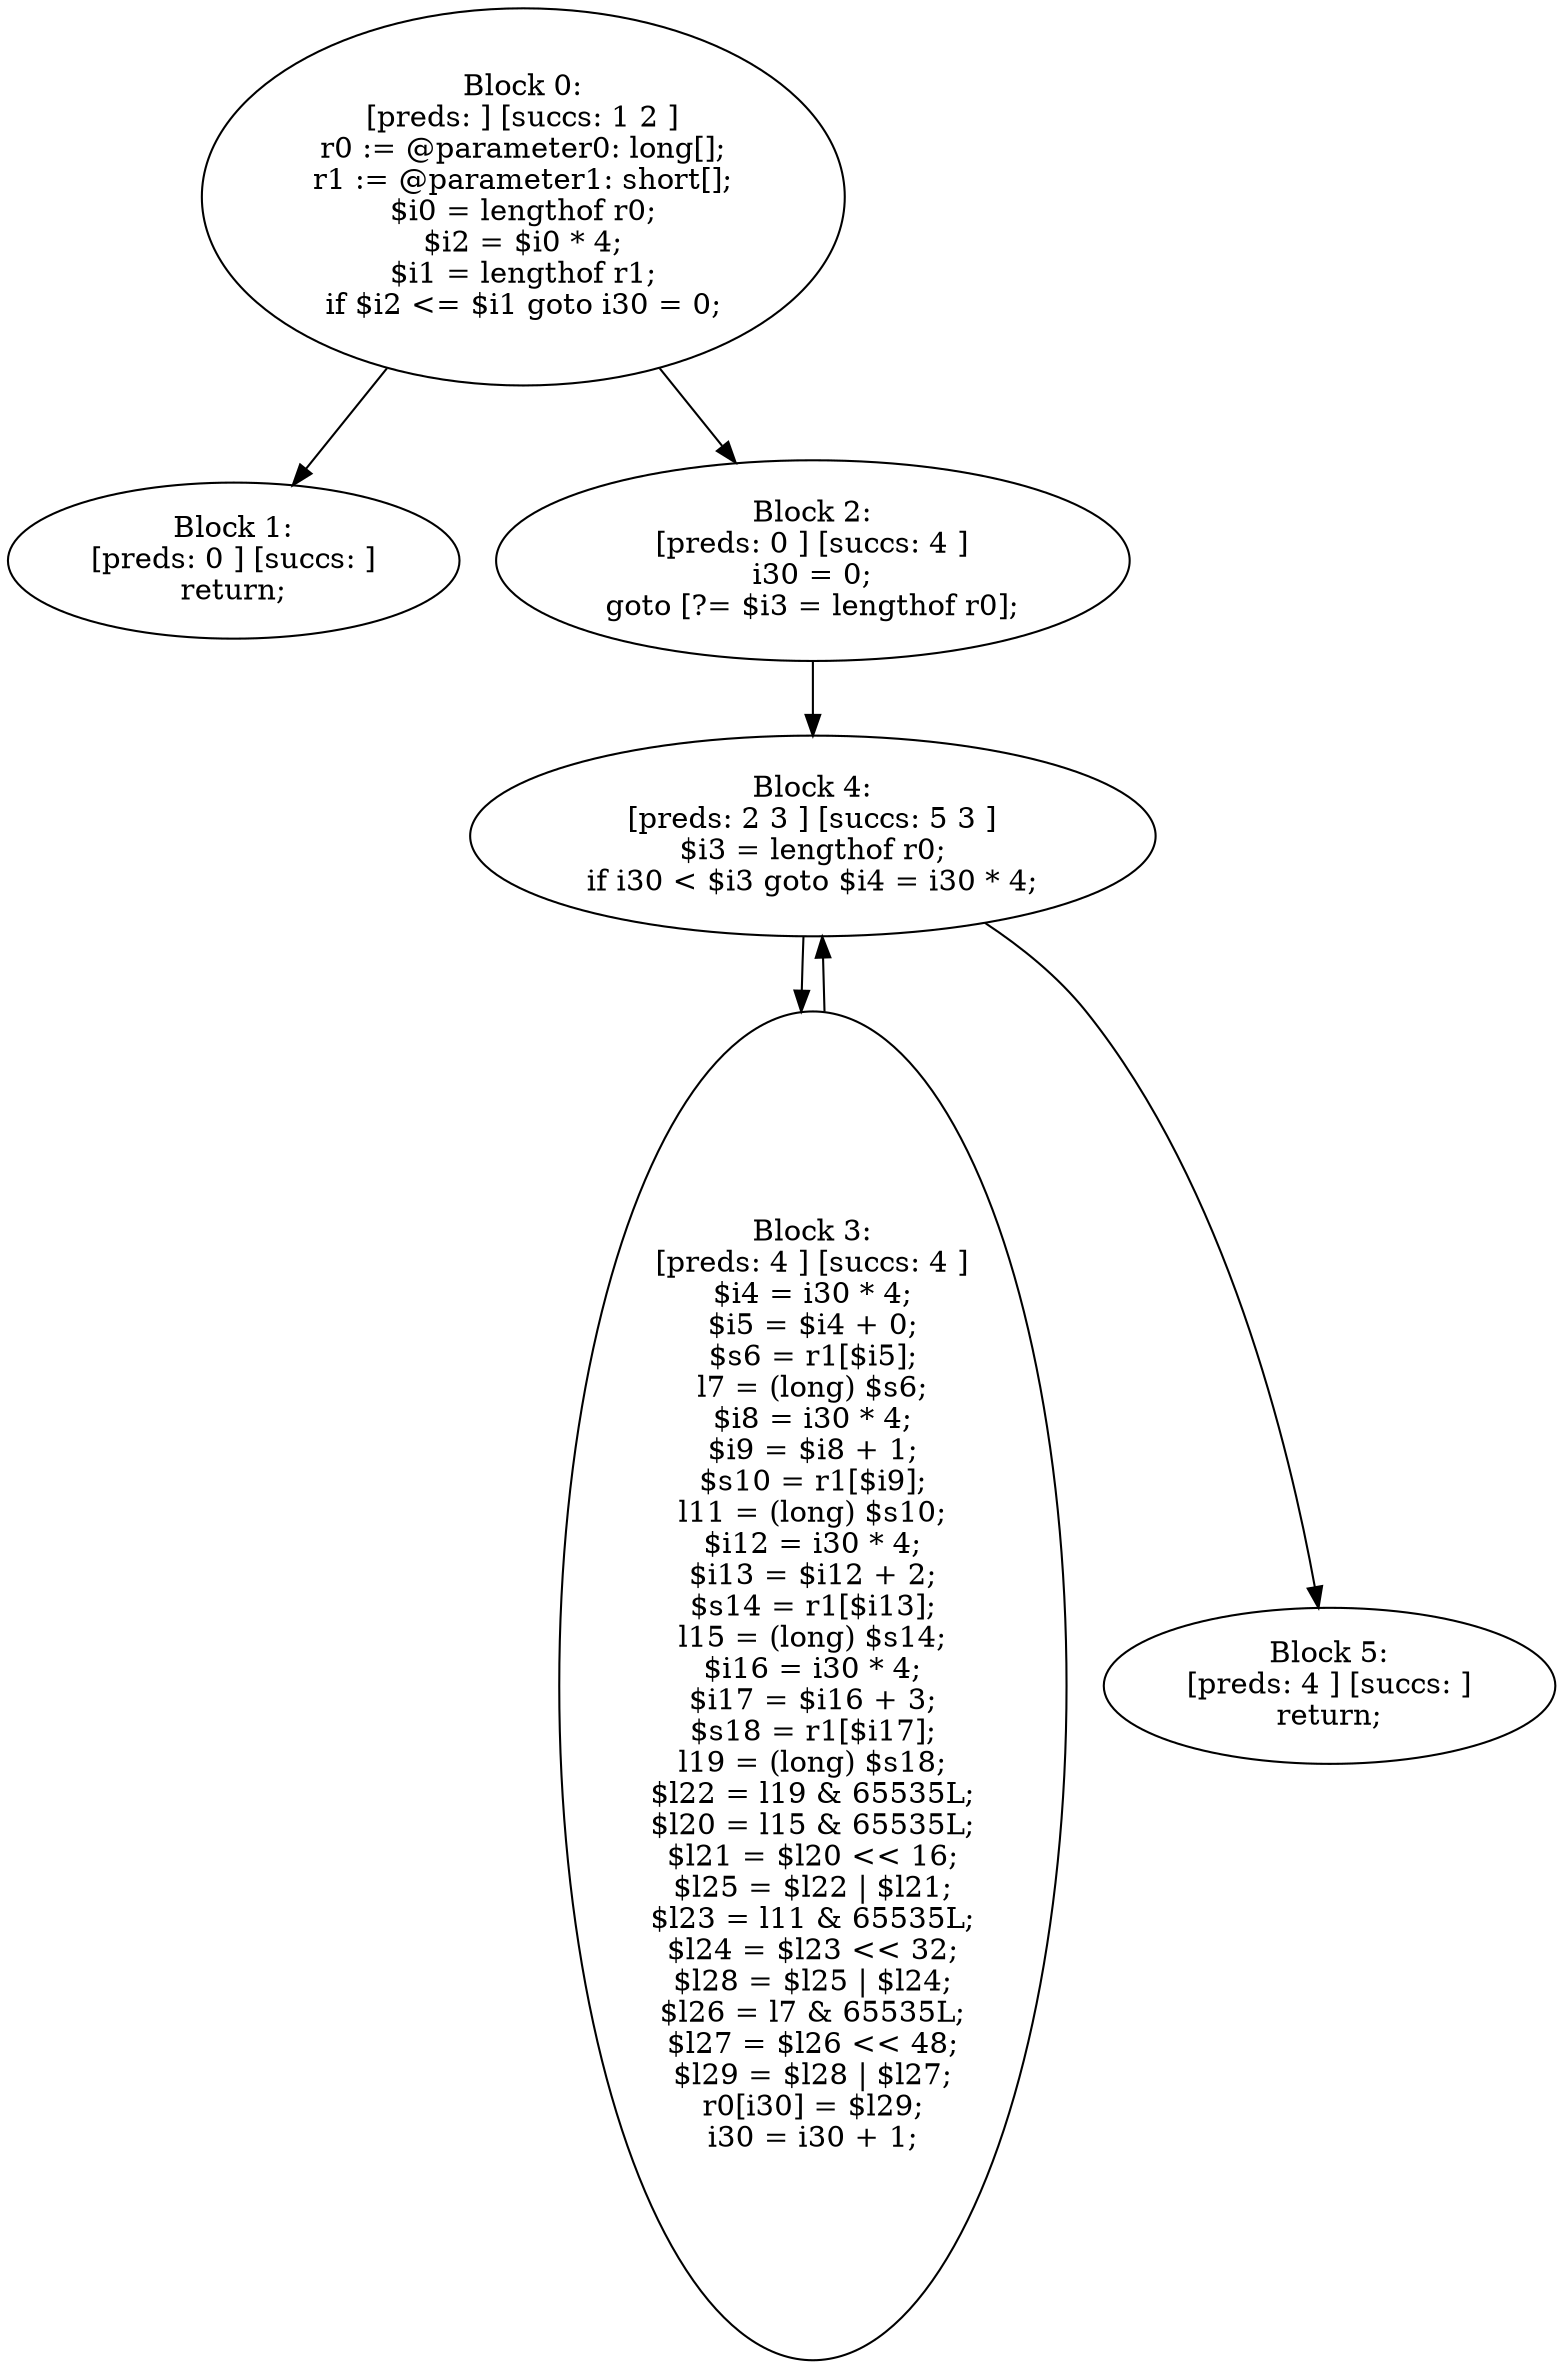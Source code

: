 digraph "unitGraph" {
    "Block 0:
[preds: ] [succs: 1 2 ]
r0 := @parameter0: long[];
r1 := @parameter1: short[];
$i0 = lengthof r0;
$i2 = $i0 * 4;
$i1 = lengthof r1;
if $i2 <= $i1 goto i30 = 0;
"
    "Block 1:
[preds: 0 ] [succs: ]
return;
"
    "Block 2:
[preds: 0 ] [succs: 4 ]
i30 = 0;
goto [?= $i3 = lengthof r0];
"
    "Block 3:
[preds: 4 ] [succs: 4 ]
$i4 = i30 * 4;
$i5 = $i4 + 0;
$s6 = r1[$i5];
l7 = (long) $s6;
$i8 = i30 * 4;
$i9 = $i8 + 1;
$s10 = r1[$i9];
l11 = (long) $s10;
$i12 = i30 * 4;
$i13 = $i12 + 2;
$s14 = r1[$i13];
l15 = (long) $s14;
$i16 = i30 * 4;
$i17 = $i16 + 3;
$s18 = r1[$i17];
l19 = (long) $s18;
$l22 = l19 & 65535L;
$l20 = l15 & 65535L;
$l21 = $l20 << 16;
$l25 = $l22 | $l21;
$l23 = l11 & 65535L;
$l24 = $l23 << 32;
$l28 = $l25 | $l24;
$l26 = l7 & 65535L;
$l27 = $l26 << 48;
$l29 = $l28 | $l27;
r0[i30] = $l29;
i30 = i30 + 1;
"
    "Block 4:
[preds: 2 3 ] [succs: 5 3 ]
$i3 = lengthof r0;
if i30 < $i3 goto $i4 = i30 * 4;
"
    "Block 5:
[preds: 4 ] [succs: ]
return;
"
    "Block 0:
[preds: ] [succs: 1 2 ]
r0 := @parameter0: long[];
r1 := @parameter1: short[];
$i0 = lengthof r0;
$i2 = $i0 * 4;
$i1 = lengthof r1;
if $i2 <= $i1 goto i30 = 0;
"->"Block 1:
[preds: 0 ] [succs: ]
return;
";
    "Block 0:
[preds: ] [succs: 1 2 ]
r0 := @parameter0: long[];
r1 := @parameter1: short[];
$i0 = lengthof r0;
$i2 = $i0 * 4;
$i1 = lengthof r1;
if $i2 <= $i1 goto i30 = 0;
"->"Block 2:
[preds: 0 ] [succs: 4 ]
i30 = 0;
goto [?= $i3 = lengthof r0];
";
    "Block 2:
[preds: 0 ] [succs: 4 ]
i30 = 0;
goto [?= $i3 = lengthof r0];
"->"Block 4:
[preds: 2 3 ] [succs: 5 3 ]
$i3 = lengthof r0;
if i30 < $i3 goto $i4 = i30 * 4;
";
    "Block 3:
[preds: 4 ] [succs: 4 ]
$i4 = i30 * 4;
$i5 = $i4 + 0;
$s6 = r1[$i5];
l7 = (long) $s6;
$i8 = i30 * 4;
$i9 = $i8 + 1;
$s10 = r1[$i9];
l11 = (long) $s10;
$i12 = i30 * 4;
$i13 = $i12 + 2;
$s14 = r1[$i13];
l15 = (long) $s14;
$i16 = i30 * 4;
$i17 = $i16 + 3;
$s18 = r1[$i17];
l19 = (long) $s18;
$l22 = l19 & 65535L;
$l20 = l15 & 65535L;
$l21 = $l20 << 16;
$l25 = $l22 | $l21;
$l23 = l11 & 65535L;
$l24 = $l23 << 32;
$l28 = $l25 | $l24;
$l26 = l7 & 65535L;
$l27 = $l26 << 48;
$l29 = $l28 | $l27;
r0[i30] = $l29;
i30 = i30 + 1;
"->"Block 4:
[preds: 2 3 ] [succs: 5 3 ]
$i3 = lengthof r0;
if i30 < $i3 goto $i4 = i30 * 4;
";
    "Block 4:
[preds: 2 3 ] [succs: 5 3 ]
$i3 = lengthof r0;
if i30 < $i3 goto $i4 = i30 * 4;
"->"Block 5:
[preds: 4 ] [succs: ]
return;
";
    "Block 4:
[preds: 2 3 ] [succs: 5 3 ]
$i3 = lengthof r0;
if i30 < $i3 goto $i4 = i30 * 4;
"->"Block 3:
[preds: 4 ] [succs: 4 ]
$i4 = i30 * 4;
$i5 = $i4 + 0;
$s6 = r1[$i5];
l7 = (long) $s6;
$i8 = i30 * 4;
$i9 = $i8 + 1;
$s10 = r1[$i9];
l11 = (long) $s10;
$i12 = i30 * 4;
$i13 = $i12 + 2;
$s14 = r1[$i13];
l15 = (long) $s14;
$i16 = i30 * 4;
$i17 = $i16 + 3;
$s18 = r1[$i17];
l19 = (long) $s18;
$l22 = l19 & 65535L;
$l20 = l15 & 65535L;
$l21 = $l20 << 16;
$l25 = $l22 | $l21;
$l23 = l11 & 65535L;
$l24 = $l23 << 32;
$l28 = $l25 | $l24;
$l26 = l7 & 65535L;
$l27 = $l26 << 48;
$l29 = $l28 | $l27;
r0[i30] = $l29;
i30 = i30 + 1;
";
}
